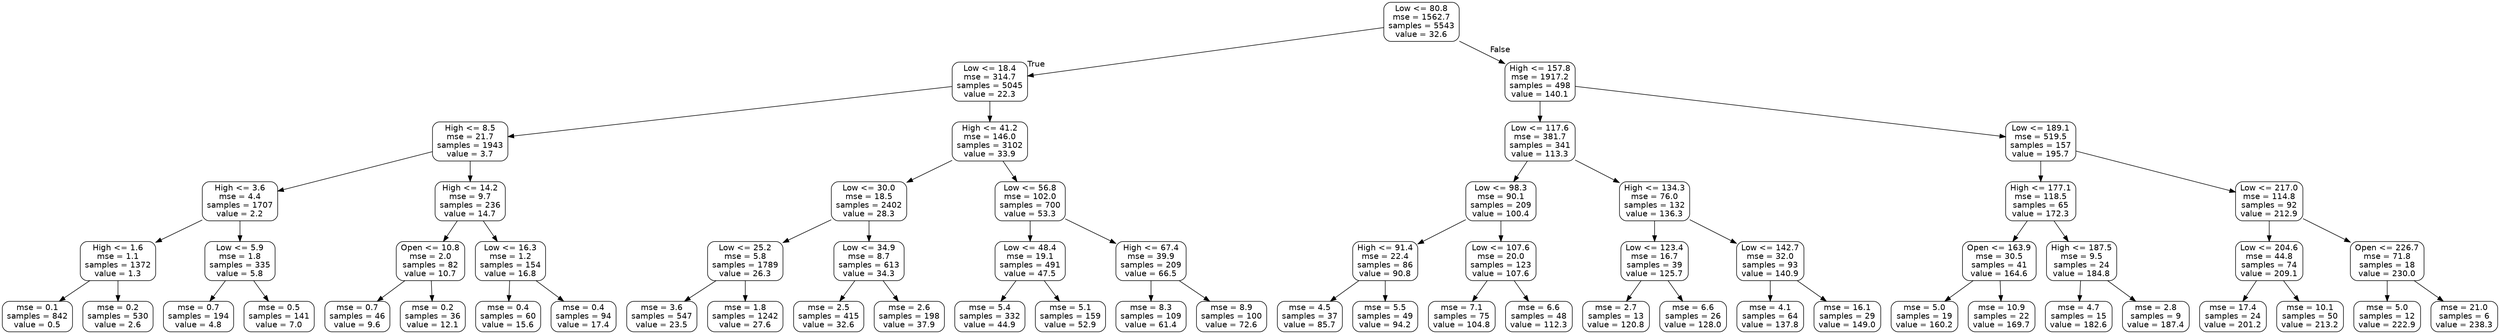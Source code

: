 digraph Tree {
node [shape=box, style="rounded", color="black", fontname=helvetica] ;
edge [fontname=helvetica] ;
0 [label="Low <= 80.8\nmse = 1562.7\nsamples = 5543\nvalue = 32.6"] ;
1 [label="Low <= 18.4\nmse = 314.7\nsamples = 5045\nvalue = 22.3"] ;
0 -> 1 [labeldistance=2.5, labelangle=45, headlabel="True"] ;
2 [label="High <= 8.5\nmse = 21.7\nsamples = 1943\nvalue = 3.7"] ;
1 -> 2 ;
3 [label="High <= 3.6\nmse = 4.4\nsamples = 1707\nvalue = 2.2"] ;
2 -> 3 ;
4 [label="High <= 1.6\nmse = 1.1\nsamples = 1372\nvalue = 1.3"] ;
3 -> 4 ;
5 [label="mse = 0.1\nsamples = 842\nvalue = 0.5"] ;
4 -> 5 ;
6 [label="mse = 0.2\nsamples = 530\nvalue = 2.6"] ;
4 -> 6 ;
7 [label="Low <= 5.9\nmse = 1.8\nsamples = 335\nvalue = 5.8"] ;
3 -> 7 ;
8 [label="mse = 0.7\nsamples = 194\nvalue = 4.8"] ;
7 -> 8 ;
9 [label="mse = 0.5\nsamples = 141\nvalue = 7.0"] ;
7 -> 9 ;
10 [label="High <= 14.2\nmse = 9.7\nsamples = 236\nvalue = 14.7"] ;
2 -> 10 ;
11 [label="Open <= 10.8\nmse = 2.0\nsamples = 82\nvalue = 10.7"] ;
10 -> 11 ;
12 [label="mse = 0.7\nsamples = 46\nvalue = 9.6"] ;
11 -> 12 ;
13 [label="mse = 0.2\nsamples = 36\nvalue = 12.1"] ;
11 -> 13 ;
14 [label="Low <= 16.3\nmse = 1.2\nsamples = 154\nvalue = 16.8"] ;
10 -> 14 ;
15 [label="mse = 0.4\nsamples = 60\nvalue = 15.6"] ;
14 -> 15 ;
16 [label="mse = 0.4\nsamples = 94\nvalue = 17.4"] ;
14 -> 16 ;
17 [label="High <= 41.2\nmse = 146.0\nsamples = 3102\nvalue = 33.9"] ;
1 -> 17 ;
18 [label="Low <= 30.0\nmse = 18.5\nsamples = 2402\nvalue = 28.3"] ;
17 -> 18 ;
19 [label="Low <= 25.2\nmse = 5.8\nsamples = 1789\nvalue = 26.3"] ;
18 -> 19 ;
20 [label="mse = 3.6\nsamples = 547\nvalue = 23.5"] ;
19 -> 20 ;
21 [label="mse = 1.8\nsamples = 1242\nvalue = 27.6"] ;
19 -> 21 ;
22 [label="Low <= 34.9\nmse = 8.7\nsamples = 613\nvalue = 34.3"] ;
18 -> 22 ;
23 [label="mse = 2.5\nsamples = 415\nvalue = 32.6"] ;
22 -> 23 ;
24 [label="mse = 2.6\nsamples = 198\nvalue = 37.9"] ;
22 -> 24 ;
25 [label="Low <= 56.8\nmse = 102.0\nsamples = 700\nvalue = 53.3"] ;
17 -> 25 ;
26 [label="Low <= 48.4\nmse = 19.1\nsamples = 491\nvalue = 47.5"] ;
25 -> 26 ;
27 [label="mse = 5.4\nsamples = 332\nvalue = 44.9"] ;
26 -> 27 ;
28 [label="mse = 5.1\nsamples = 159\nvalue = 52.9"] ;
26 -> 28 ;
29 [label="High <= 67.4\nmse = 39.9\nsamples = 209\nvalue = 66.5"] ;
25 -> 29 ;
30 [label="mse = 8.3\nsamples = 109\nvalue = 61.4"] ;
29 -> 30 ;
31 [label="mse = 8.9\nsamples = 100\nvalue = 72.6"] ;
29 -> 31 ;
32 [label="High <= 157.8\nmse = 1917.2\nsamples = 498\nvalue = 140.1"] ;
0 -> 32 [labeldistance=2.5, labelangle=-45, headlabel="False"] ;
33 [label="Low <= 117.6\nmse = 381.7\nsamples = 341\nvalue = 113.3"] ;
32 -> 33 ;
34 [label="Low <= 98.3\nmse = 90.1\nsamples = 209\nvalue = 100.4"] ;
33 -> 34 ;
35 [label="High <= 91.4\nmse = 22.4\nsamples = 86\nvalue = 90.8"] ;
34 -> 35 ;
36 [label="mse = 4.5\nsamples = 37\nvalue = 85.7"] ;
35 -> 36 ;
37 [label="mse = 5.5\nsamples = 49\nvalue = 94.2"] ;
35 -> 37 ;
38 [label="Low <= 107.6\nmse = 20.0\nsamples = 123\nvalue = 107.6"] ;
34 -> 38 ;
39 [label="mse = 7.1\nsamples = 75\nvalue = 104.8"] ;
38 -> 39 ;
40 [label="mse = 6.6\nsamples = 48\nvalue = 112.3"] ;
38 -> 40 ;
41 [label="High <= 134.3\nmse = 76.0\nsamples = 132\nvalue = 136.3"] ;
33 -> 41 ;
42 [label="Low <= 123.4\nmse = 16.7\nsamples = 39\nvalue = 125.7"] ;
41 -> 42 ;
43 [label="mse = 2.7\nsamples = 13\nvalue = 120.8"] ;
42 -> 43 ;
44 [label="mse = 6.6\nsamples = 26\nvalue = 128.0"] ;
42 -> 44 ;
45 [label="Low <= 142.7\nmse = 32.0\nsamples = 93\nvalue = 140.9"] ;
41 -> 45 ;
46 [label="mse = 4.1\nsamples = 64\nvalue = 137.8"] ;
45 -> 46 ;
47 [label="mse = 16.1\nsamples = 29\nvalue = 149.0"] ;
45 -> 47 ;
48 [label="Low <= 189.1\nmse = 519.5\nsamples = 157\nvalue = 195.7"] ;
32 -> 48 ;
49 [label="High <= 177.1\nmse = 118.5\nsamples = 65\nvalue = 172.3"] ;
48 -> 49 ;
50 [label="Open <= 163.9\nmse = 30.5\nsamples = 41\nvalue = 164.6"] ;
49 -> 50 ;
51 [label="mse = 5.0\nsamples = 19\nvalue = 160.2"] ;
50 -> 51 ;
52 [label="mse = 10.9\nsamples = 22\nvalue = 169.7"] ;
50 -> 52 ;
53 [label="High <= 187.5\nmse = 9.5\nsamples = 24\nvalue = 184.8"] ;
49 -> 53 ;
54 [label="mse = 4.7\nsamples = 15\nvalue = 182.6"] ;
53 -> 54 ;
55 [label="mse = 2.8\nsamples = 9\nvalue = 187.4"] ;
53 -> 55 ;
56 [label="Low <= 217.0\nmse = 114.8\nsamples = 92\nvalue = 212.9"] ;
48 -> 56 ;
57 [label="Low <= 204.6\nmse = 44.8\nsamples = 74\nvalue = 209.1"] ;
56 -> 57 ;
58 [label="mse = 17.4\nsamples = 24\nvalue = 201.2"] ;
57 -> 58 ;
59 [label="mse = 10.1\nsamples = 50\nvalue = 213.2"] ;
57 -> 59 ;
60 [label="Open <= 226.7\nmse = 71.8\nsamples = 18\nvalue = 230.0"] ;
56 -> 60 ;
61 [label="mse = 5.0\nsamples = 12\nvalue = 222.9"] ;
60 -> 61 ;
62 [label="mse = 21.0\nsamples = 6\nvalue = 238.3"] ;
60 -> 62 ;
}